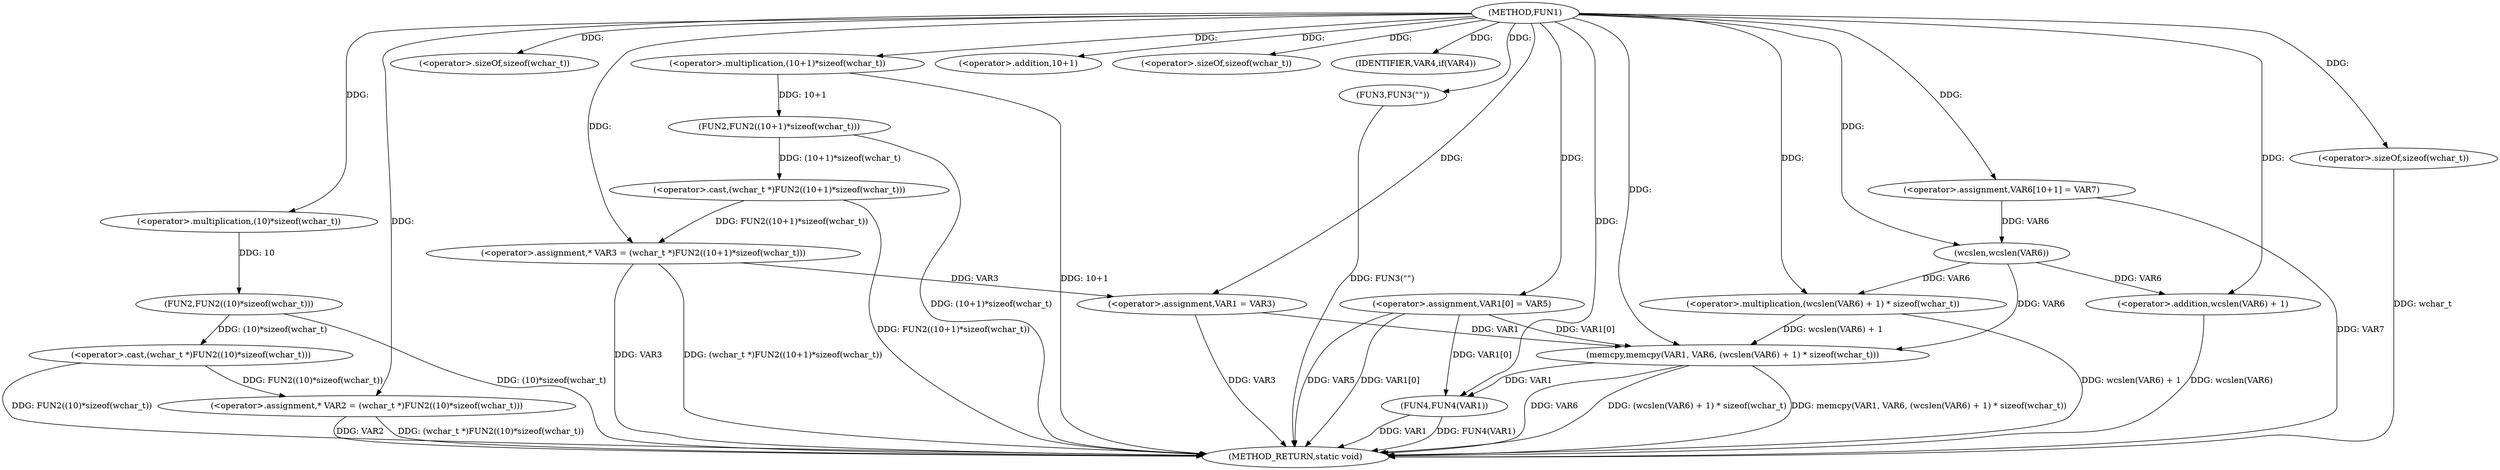 digraph FUN1 {  
"1000100" [label = "(METHOD,FUN1)" ]
"1000157" [label = "(METHOD_RETURN,static void)" ]
"1000104" [label = "(<operator>.assignment,* VAR2 = (wchar_t *)FUN2((10)*sizeof(wchar_t)))" ]
"1000106" [label = "(<operator>.cast,(wchar_t *)FUN2((10)*sizeof(wchar_t)))" ]
"1000108" [label = "(FUN2,FUN2((10)*sizeof(wchar_t)))" ]
"1000109" [label = "(<operator>.multiplication,(10)*sizeof(wchar_t))" ]
"1000111" [label = "(<operator>.sizeOf,sizeof(wchar_t))" ]
"1000114" [label = "(<operator>.assignment,* VAR3 = (wchar_t *)FUN2((10+1)*sizeof(wchar_t)))" ]
"1000116" [label = "(<operator>.cast,(wchar_t *)FUN2((10+1)*sizeof(wchar_t)))" ]
"1000118" [label = "(FUN2,FUN2((10+1)*sizeof(wchar_t)))" ]
"1000119" [label = "(<operator>.multiplication,(10+1)*sizeof(wchar_t))" ]
"1000120" [label = "(<operator>.addition,10+1)" ]
"1000123" [label = "(<operator>.sizeOf,sizeof(wchar_t))" ]
"1000126" [label = "(IDENTIFIER,VAR4,if(VAR4))" ]
"1000128" [label = "(FUN3,FUN3(\"\"))" ]
"1000132" [label = "(<operator>.assignment,VAR1 = VAR3)" ]
"1000135" [label = "(<operator>.assignment,VAR1[0] = VAR5)" ]
"1000142" [label = "(<operator>.assignment,VAR6[10+1] = VAR7)" ]
"1000145" [label = "(memcpy,memcpy(VAR1, VAR6, (wcslen(VAR6) + 1) * sizeof(wchar_t)))" ]
"1000148" [label = "(<operator>.multiplication,(wcslen(VAR6) + 1) * sizeof(wchar_t))" ]
"1000149" [label = "(<operator>.addition,wcslen(VAR6) + 1)" ]
"1000150" [label = "(wcslen,wcslen(VAR6))" ]
"1000153" [label = "(<operator>.sizeOf,sizeof(wchar_t))" ]
"1000155" [label = "(FUN4,FUN4(VAR1))" ]
  "1000106" -> "1000157"  [ label = "DDG: FUN2((10)*sizeof(wchar_t))"] 
  "1000104" -> "1000157"  [ label = "DDG: VAR2"] 
  "1000114" -> "1000157"  [ label = "DDG: VAR3"] 
  "1000116" -> "1000157"  [ label = "DDG: FUN2((10+1)*sizeof(wchar_t))"] 
  "1000153" -> "1000157"  [ label = "DDG: wchar_t"] 
  "1000149" -> "1000157"  [ label = "DDG: wcslen(VAR6)"] 
  "1000118" -> "1000157"  [ label = "DDG: (10+1)*sizeof(wchar_t)"] 
  "1000135" -> "1000157"  [ label = "DDG: VAR5"] 
  "1000155" -> "1000157"  [ label = "DDG: FUN4(VAR1)"] 
  "1000142" -> "1000157"  [ label = "DDG: VAR7"] 
  "1000132" -> "1000157"  [ label = "DDG: VAR3"] 
  "1000148" -> "1000157"  [ label = "DDG: wcslen(VAR6) + 1"] 
  "1000145" -> "1000157"  [ label = "DDG: (wcslen(VAR6) + 1) * sizeof(wchar_t)"] 
  "1000119" -> "1000157"  [ label = "DDG: 10+1"] 
  "1000135" -> "1000157"  [ label = "DDG: VAR1[0]"] 
  "1000145" -> "1000157"  [ label = "DDG: memcpy(VAR1, VAR6, (wcslen(VAR6) + 1) * sizeof(wchar_t))"] 
  "1000128" -> "1000157"  [ label = "DDG: FUN3(\"\")"] 
  "1000155" -> "1000157"  [ label = "DDG: VAR1"] 
  "1000145" -> "1000157"  [ label = "DDG: VAR6"] 
  "1000114" -> "1000157"  [ label = "DDG: (wchar_t *)FUN2((10+1)*sizeof(wchar_t))"] 
  "1000104" -> "1000157"  [ label = "DDG: (wchar_t *)FUN2((10)*sizeof(wchar_t))"] 
  "1000108" -> "1000157"  [ label = "DDG: (10)*sizeof(wchar_t)"] 
  "1000106" -> "1000104"  [ label = "DDG: FUN2((10)*sizeof(wchar_t))"] 
  "1000100" -> "1000104"  [ label = "DDG: "] 
  "1000108" -> "1000106"  [ label = "DDG: (10)*sizeof(wchar_t)"] 
  "1000109" -> "1000108"  [ label = "DDG: 10"] 
  "1000100" -> "1000109"  [ label = "DDG: "] 
  "1000100" -> "1000111"  [ label = "DDG: "] 
  "1000116" -> "1000114"  [ label = "DDG: FUN2((10+1)*sizeof(wchar_t))"] 
  "1000100" -> "1000114"  [ label = "DDG: "] 
  "1000118" -> "1000116"  [ label = "DDG: (10+1)*sizeof(wchar_t)"] 
  "1000119" -> "1000118"  [ label = "DDG: 10+1"] 
  "1000100" -> "1000119"  [ label = "DDG: "] 
  "1000100" -> "1000120"  [ label = "DDG: "] 
  "1000100" -> "1000123"  [ label = "DDG: "] 
  "1000100" -> "1000126"  [ label = "DDG: "] 
  "1000100" -> "1000128"  [ label = "DDG: "] 
  "1000114" -> "1000132"  [ label = "DDG: VAR3"] 
  "1000100" -> "1000132"  [ label = "DDG: "] 
  "1000100" -> "1000135"  [ label = "DDG: "] 
  "1000100" -> "1000142"  [ label = "DDG: "] 
  "1000132" -> "1000145"  [ label = "DDG: VAR1"] 
  "1000135" -> "1000145"  [ label = "DDG: VAR1[0]"] 
  "1000100" -> "1000145"  [ label = "DDG: "] 
  "1000150" -> "1000145"  [ label = "DDG: VAR6"] 
  "1000148" -> "1000145"  [ label = "DDG: wcslen(VAR6) + 1"] 
  "1000150" -> "1000148"  [ label = "DDG: VAR6"] 
  "1000100" -> "1000148"  [ label = "DDG: "] 
  "1000150" -> "1000149"  [ label = "DDG: VAR6"] 
  "1000142" -> "1000150"  [ label = "DDG: VAR6"] 
  "1000100" -> "1000150"  [ label = "DDG: "] 
  "1000100" -> "1000149"  [ label = "DDG: "] 
  "1000100" -> "1000153"  [ label = "DDG: "] 
  "1000135" -> "1000155"  [ label = "DDG: VAR1[0]"] 
  "1000145" -> "1000155"  [ label = "DDG: VAR1"] 
  "1000100" -> "1000155"  [ label = "DDG: "] 
}
